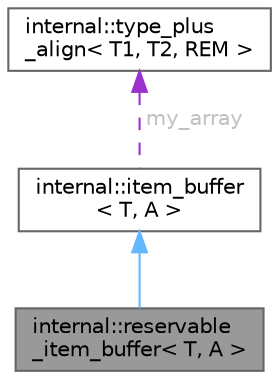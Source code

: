 digraph "internal::reservable_item_buffer&lt; T, A &gt;"
{
 // LATEX_PDF_SIZE
  bgcolor="transparent";
  edge [fontname=Helvetica,fontsize=10,labelfontname=Helvetica,labelfontsize=10];
  node [fontname=Helvetica,fontsize=10,shape=box,height=0.2,width=0.4];
  Node1 [id="Node000001",label="internal::reservable\l_item_buffer\< T, A \>",height=0.2,width=0.4,color="gray40", fillcolor="grey60", style="filled", fontcolor="black",tooltip="item_buffer with reservable front-end. NOTE: if reserving, do not"];
  Node2 -> Node1 [id="edge3_Node000001_Node000002",dir="back",color="steelblue1",style="solid",tooltip=" "];
  Node2 [id="Node000002",label="internal::item_buffer\l\< T, A \>",height=0.2,width=0.4,color="gray40", fillcolor="white", style="filled",URL="$classinternal_1_1item__buffer.html",tooltip=" "];
  Node3 -> Node2 [id="edge4_Node000002_Node000003",dir="back",color="darkorchid3",style="dashed",tooltip=" ",label=" my_array",fontcolor="grey" ];
  Node3 [id="Node000003",label="internal::type_plus\l_align\< T1, T2, REM \>",height=0.2,width=0.4,color="gray40", fillcolor="white", style="filled",URL="$structinternal_1_1type__plus__align.html",tooltip="type mimicking std::pair but with trailing fill to ensure each element of an array"];
}
